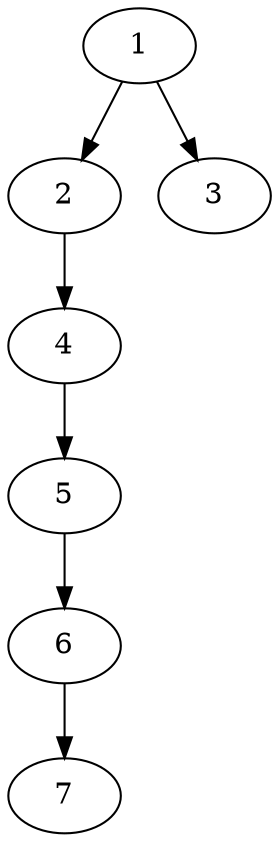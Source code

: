 // DAG automatically generated by daggen at Fri May 24 12:57:58 2024
// daggen-master/daggen -n 7 --fat 0.5 --density 0.5 --regular 0.5 --jump 2 --minalpha 20 --maxalpha 50 --dot -o dags_dot_7/sim_4.dot 
digraph G {
  1 [size="649854391836", alpha="39.82"]
  1 -> 2 [size ="536870912"]
  1 -> 3 [size ="536870912"]
  2 [size="28991029248", alpha="27.39"]
  2 -> 4 [size ="75497472"]
  3 [size="8589934592", alpha="30.11"]
  4 [size="343061463184", alpha="42.53"]
  4 -> 5 [size ="838860800"]
  5 [size="68719476736", alpha="29.44"]
  5 -> 6 [size ="134217728"]
  6 [size="368293445632", alpha="28.61"]
  6 -> 7 [size ="411041792"]
  7 [size="41546893567", alpha="35.27"]
}
